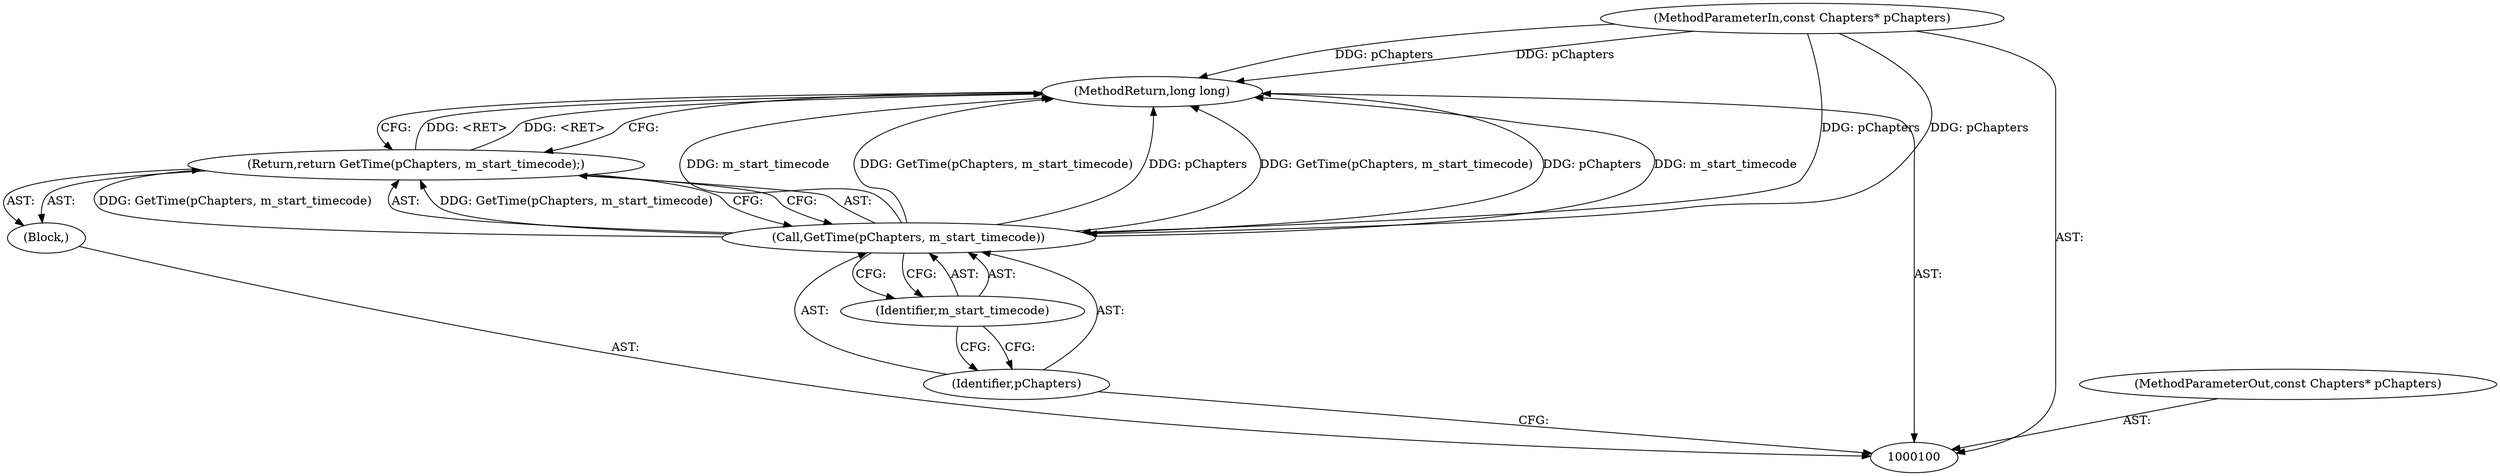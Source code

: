 digraph "1_Android_04839626ed859623901ebd3a5fd483982186b59d_117" {
"1000107" [label="(MethodReturn,long long)"];
"1000101" [label="(MethodParameterIn,const Chapters* pChapters)"];
"1000118" [label="(MethodParameterOut,const Chapters* pChapters)"];
"1000102" [label="(Block,)"];
"1000104" [label="(Call,GetTime(pChapters, m_start_timecode))"];
"1000105" [label="(Identifier,pChapters)"];
"1000106" [label="(Identifier,m_start_timecode)"];
"1000103" [label="(Return,return GetTime(pChapters, m_start_timecode);)"];
"1000107" -> "1000100"  [label="AST: "];
"1000107" -> "1000103"  [label="CFG: "];
"1000103" -> "1000107"  [label="DDG: <RET>"];
"1000104" -> "1000107"  [label="DDG: GetTime(pChapters, m_start_timecode)"];
"1000104" -> "1000107"  [label="DDG: pChapters"];
"1000104" -> "1000107"  [label="DDG: m_start_timecode"];
"1000101" -> "1000107"  [label="DDG: pChapters"];
"1000101" -> "1000100"  [label="AST: "];
"1000101" -> "1000107"  [label="DDG: pChapters"];
"1000101" -> "1000104"  [label="DDG: pChapters"];
"1000118" -> "1000100"  [label="AST: "];
"1000102" -> "1000100"  [label="AST: "];
"1000103" -> "1000102"  [label="AST: "];
"1000104" -> "1000103"  [label="AST: "];
"1000104" -> "1000106"  [label="CFG: "];
"1000105" -> "1000104"  [label="AST: "];
"1000106" -> "1000104"  [label="AST: "];
"1000103" -> "1000104"  [label="CFG: "];
"1000104" -> "1000107"  [label="DDG: GetTime(pChapters, m_start_timecode)"];
"1000104" -> "1000107"  [label="DDG: pChapters"];
"1000104" -> "1000107"  [label="DDG: m_start_timecode"];
"1000104" -> "1000103"  [label="DDG: GetTime(pChapters, m_start_timecode)"];
"1000101" -> "1000104"  [label="DDG: pChapters"];
"1000105" -> "1000104"  [label="AST: "];
"1000105" -> "1000100"  [label="CFG: "];
"1000106" -> "1000105"  [label="CFG: "];
"1000106" -> "1000104"  [label="AST: "];
"1000106" -> "1000105"  [label="CFG: "];
"1000104" -> "1000106"  [label="CFG: "];
"1000103" -> "1000102"  [label="AST: "];
"1000103" -> "1000104"  [label="CFG: "];
"1000104" -> "1000103"  [label="AST: "];
"1000107" -> "1000103"  [label="CFG: "];
"1000103" -> "1000107"  [label="DDG: <RET>"];
"1000104" -> "1000103"  [label="DDG: GetTime(pChapters, m_start_timecode)"];
}
